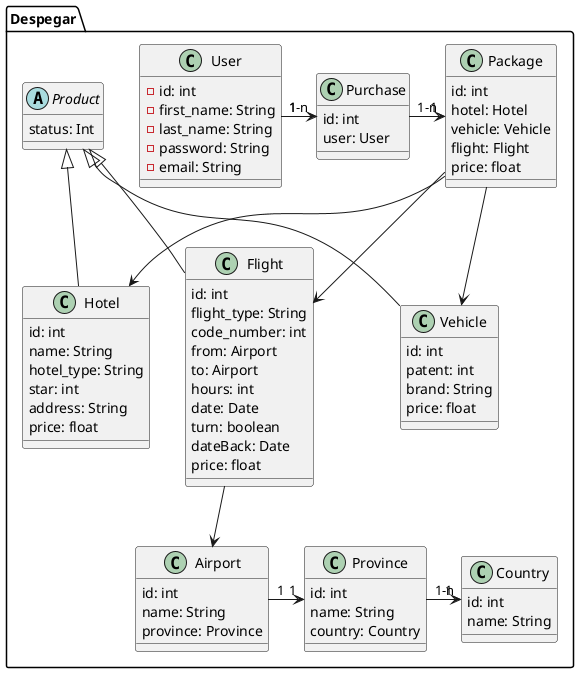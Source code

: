 @startuml UML Despegar
package Despegar{
    class User{
        - id: int
        - first_name: String
        - last_name: String
        - password: String
        - email: String
    }

    class Purchase{
        id: int
        user: User
    }

    class Package{
        id: int
        hotel: Hotel
        vehicle: Vehicle
        flight: Flight
        price: float
    }

    abstract class Product{
        status: Int
    }

    class Flight{
        id: int
        flight_type: String
        code_number: int
        from: Airport
        to: Airport
        hours: int
        date: Date
        turn: boolean
        dateBack: Date
        price: float
    }

    class Vehicle{
        id: int
        patent: int
        brand: String
        price: float
    }

    class Hotel{
        id: int
        name: String
        hotel_type: String
        star: int
        address: String
        price: float
    }

    class Airport{
        id: int
        name: String
        province: Province
    }

    class Country{
        id: int
        name: String
    }

    class Province{
        id: int
        name: String
        country: Country
    }

    User "1" -right-> "1-n" Purchase
    Purchase "1-n" -right-> "1" Package
    Package --> Flight
    Package --> Vehicle
    Package --> Hotel
    Flight --> Airport
    Airport "1" -right-> "1" Province
    Province "1-n" -right-> "1" Country 

    Flight -up-|> Product
    Vehicle -up-|> Product
    Hotel -up-|> Product


}


@enduml